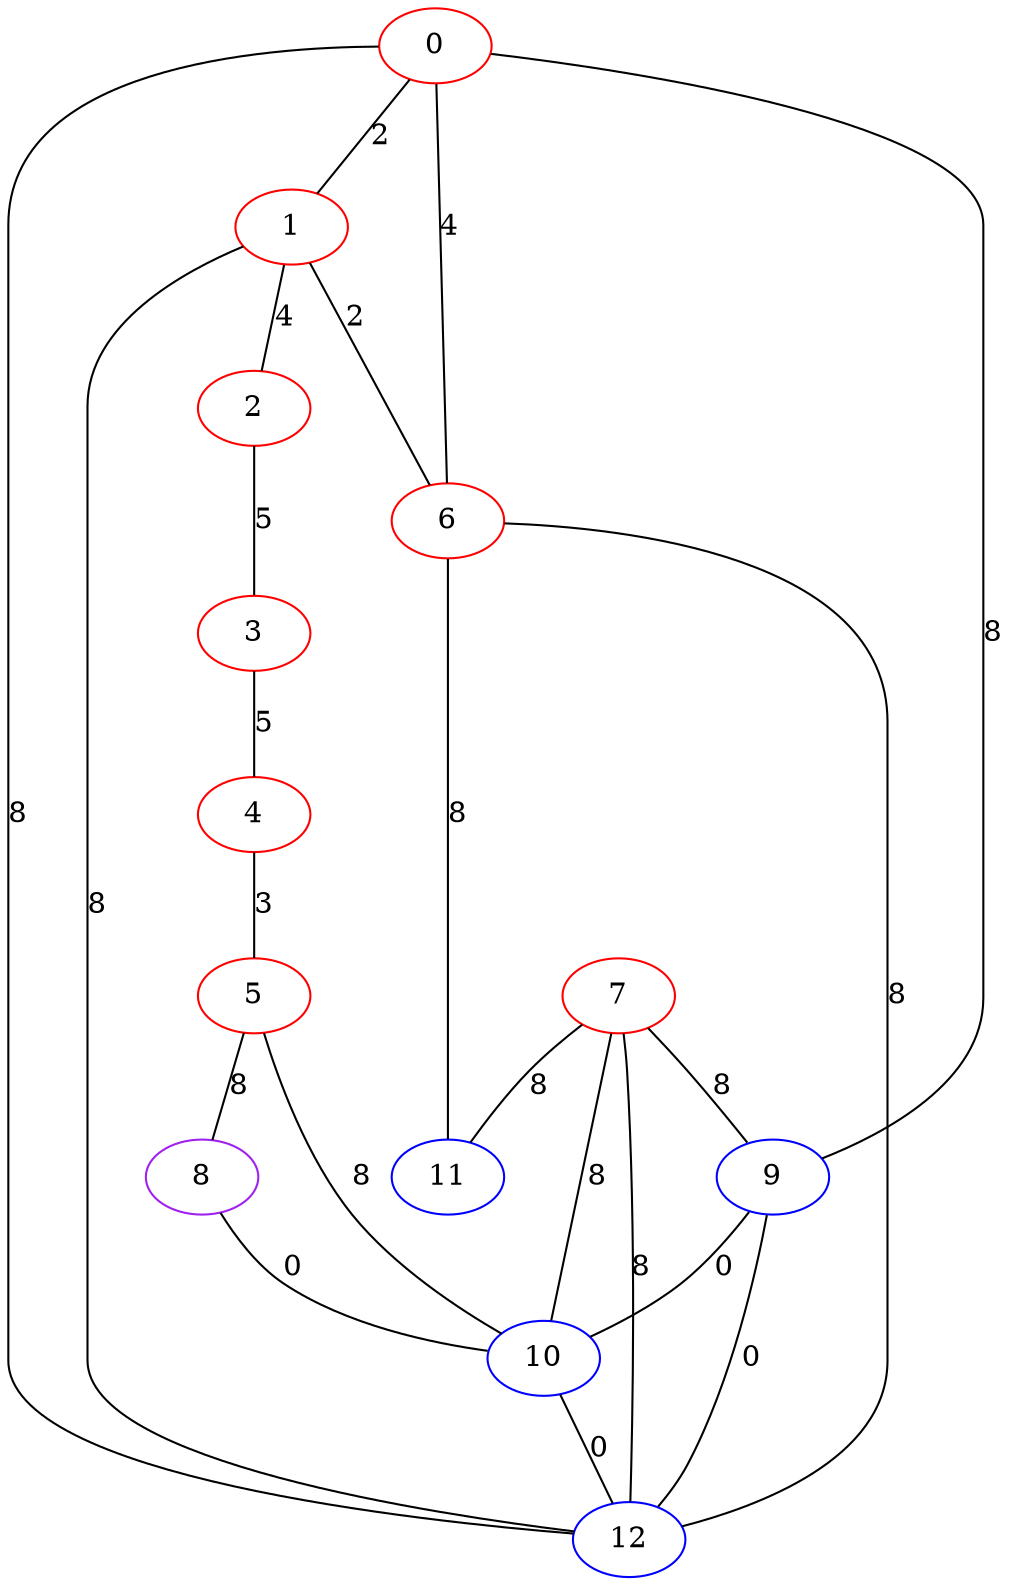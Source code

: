 graph "" {
0 [color=red, weight=1];
1 [color=red, weight=1];
2 [color=red, weight=1];
3 [color=red, weight=1];
4 [color=red, weight=1];
5 [color=red, weight=1];
6 [color=red, weight=1];
7 [color=red, weight=1];
8 [color=purple, weight=4];
9 [color=blue, weight=3];
10 [color=blue, weight=3];
11 [color=blue, weight=3];
12 [color=blue, weight=3];
0 -- 1  [key=0, label=2];
0 -- 12  [key=0, label=8];
0 -- 6  [key=0, label=4];
0 -- 9  [key=0, label=8];
1 -- 2  [key=0, label=4];
1 -- 12  [key=0, label=8];
1 -- 6  [key=0, label=2];
2 -- 3  [key=0, label=5];
3 -- 4  [key=0, label=5];
4 -- 5  [key=0, label=3];
5 -- 8  [key=0, label=8];
5 -- 10  [key=0, label=8];
6 -- 11  [key=0, label=8];
6 -- 12  [key=0, label=8];
7 -- 9  [key=0, label=8];
7 -- 10  [key=0, label=8];
7 -- 11  [key=0, label=8];
7 -- 12  [key=0, label=8];
8 -- 10  [key=0, label=0];
9 -- 10  [key=0, label=0];
9 -- 12  [key=0, label=0];
10 -- 12  [key=0, label=0];
}
